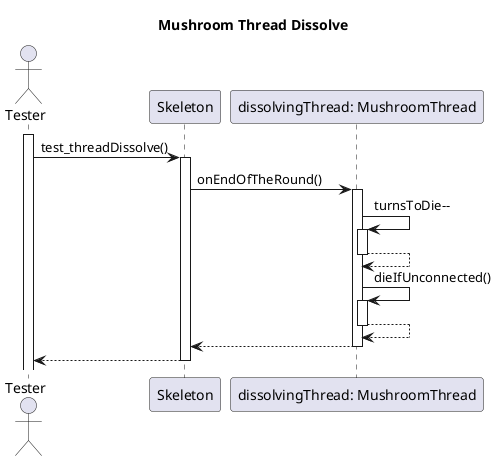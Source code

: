 @startuml Mushroom Thread Dissolve

title Mushroom Thread Dissolve

actor "Tester" as tester
participant "Skeleton" as skeleton

participant "dissolvingThread: MushroomThread" as dimt

activate tester 

tester -> skeleton: test_threadDissolve()
activate skeleton

skeleton -> dimt: onEndOfTheRound()
activate dimt

dimt -> dimt: turnsToDie--
activate dimt
dimt --> dimt
deactivate dimt

dimt -> dimt: dieIfUnconnected()
activate dimt
dimt --> dimt
deactivate dimt

dimt --> skeleton
deactivate dimt

skeleton --> tester
deactivate skeleton


@enduml